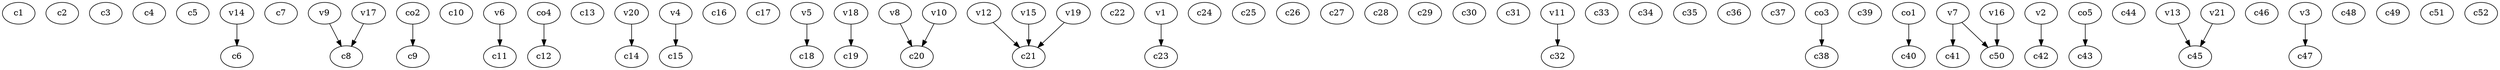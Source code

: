 strict digraph  {
c1;
c2;
c3;
c4;
c5;
c6;
c7;
c8;
c9;
c10;
c11;
c12;
c13;
c14;
c15;
c16;
c17;
c18;
c19;
c20;
c21;
c22;
c23;
c24;
c25;
c26;
c27;
c28;
c29;
c30;
c31;
c32;
c33;
c34;
c35;
c36;
c37;
c38;
c39;
c40;
c41;
c42;
c43;
c44;
c45;
c46;
c47;
c48;
c49;
c50;
c51;
c52;
v1;
v2;
v3;
v4;
v5;
v6;
v7;
v8;
v9;
v10;
v11;
v12;
v13;
v14;
v15;
v16;
v17;
v18;
v19;
v20;
v21;
co1;
co2;
co3;
co4;
co5;
v1 -> c23  [weight=1];
v2 -> c42  [weight=1];
v3 -> c47  [weight=1];
v4 -> c15  [weight=1];
v5 -> c18  [weight=1];
v6 -> c11  [weight=1];
v7 -> c41  [weight=1];
v7 -> c50  [weight=1];
v8 -> c20  [weight=1];
v9 -> c8  [weight=1];
v10 -> c20  [weight=1];
v11 -> c32  [weight=1];
v12 -> c21  [weight=1];
v13 -> c45  [weight=1];
v14 -> c6  [weight=1];
v15 -> c21  [weight=1];
v16 -> c50  [weight=1];
v17 -> c8  [weight=1];
v18 -> c19  [weight=1];
v19 -> c21  [weight=1];
v20 -> c14  [weight=1];
v21 -> c45  [weight=1];
co1 -> c40  [weight=1];
co2 -> c9  [weight=1];
co3 -> c38  [weight=1];
co4 -> c12  [weight=1];
co5 -> c43  [weight=1];
}
